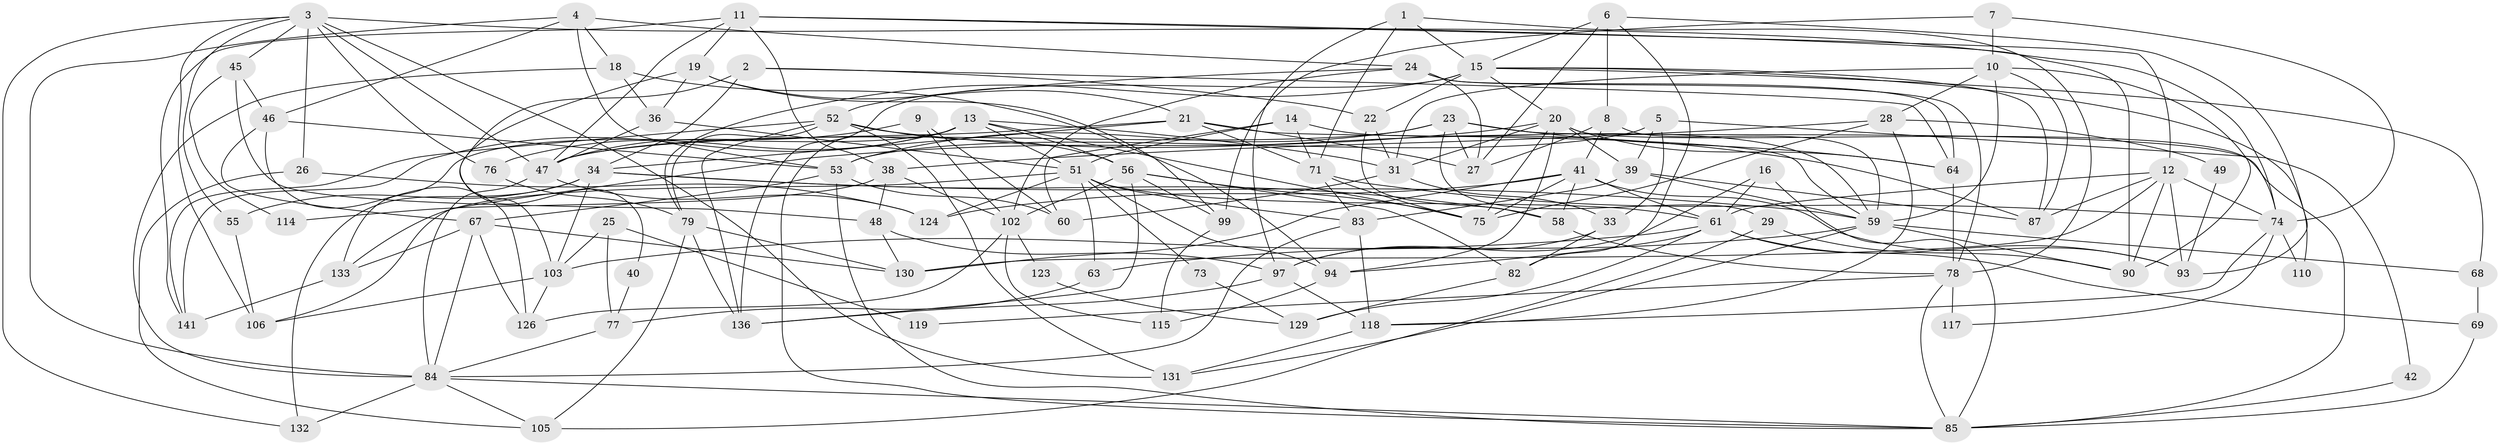 // Generated by graph-tools (version 1.1) at 2025/52/02/27/25 19:52:07]
// undirected, 94 vertices, 231 edges
graph export_dot {
graph [start="1"]
  node [color=gray90,style=filled];
  1 [super="+121"];
  2 [super="+32"];
  3 [super="+35"];
  4 [super="+91"];
  5;
  6;
  7 [super="+113"];
  8;
  9;
  10 [super="+17"];
  11 [super="+62"];
  12 [super="+43"];
  13 [super="+125"];
  14 [super="+30"];
  15 [super="+37"];
  16;
  18;
  19 [super="+104"];
  20 [super="+96"];
  21 [super="+50"];
  22;
  23 [super="+44"];
  24 [super="+137"];
  25;
  26 [super="+66"];
  27;
  28;
  29;
  31 [super="+81"];
  33;
  34 [super="+108"];
  36;
  38 [super="+70"];
  39 [super="+101"];
  40;
  41 [super="+65"];
  42;
  45;
  46 [super="+54"];
  47 [super="+86"];
  48 [super="+134"];
  49;
  51 [super="+57"];
  52 [super="+135"];
  53 [super="+120"];
  55;
  56 [super="+111"];
  58;
  59 [super="+80"];
  60 [super="+72"];
  61 [super="+112"];
  63;
  64 [super="+100"];
  67 [super="+122"];
  68;
  69;
  71 [super="+88"];
  73;
  74 [super="+107"];
  75 [super="+139"];
  76;
  77;
  78 [super="+89"];
  79 [super="+92"];
  82;
  83 [super="+127"];
  84 [super="+128"];
  85 [super="+98"];
  87 [super="+95"];
  90;
  93;
  94 [super="+116"];
  97 [super="+140"];
  99;
  102 [super="+138"];
  103 [super="+109"];
  105;
  106;
  110;
  114;
  115;
  117;
  118;
  119;
  123;
  124;
  126;
  129;
  130;
  131;
  132;
  133;
  136;
  141;
  1 -- 78;
  1 -- 97;
  1 -- 15;
  1 -- 71;
  2 -- 103;
  2 -- 22;
  2 -- 64;
  2 -- 34;
  3 -- 106;
  3 -- 131;
  3 -- 74;
  3 -- 76;
  3 -- 132;
  3 -- 55;
  3 -- 26;
  3 -- 45;
  3 -- 47;
  4 -- 24;
  4 -- 18;
  4 -- 53;
  4 -- 46;
  4 -- 84;
  5 -- 33;
  5 -- 39;
  5 -- 42;
  5 -- 53;
  6 -- 93;
  6 -- 8;
  6 -- 15;
  6 -- 27;
  6 -- 82;
  7 -- 10;
  7 -- 74;
  7 -- 99;
  8 -- 59;
  8 -- 27;
  8 -- 41;
  9 -- 102;
  9 -- 47;
  9 -- 60;
  10 -- 90;
  10 -- 28;
  10 -- 87;
  10 -- 59;
  10 -- 31;
  11 -- 90;
  11 -- 19;
  11 -- 38;
  11 -- 12;
  11 -- 141;
  11 -- 47;
  12 -- 130;
  12 -- 93;
  12 -- 61;
  12 -- 74;
  12 -- 87;
  12 -- 90;
  13 -- 31;
  13 -- 133;
  13 -- 141;
  13 -- 75;
  13 -- 76;
  13 -- 56;
  13 -- 51;
  13 -- 85;
  14 -- 71;
  14 -- 59;
  14 -- 51;
  14 -- 60;
  15 -- 136;
  15 -- 68;
  15 -- 22;
  15 -- 110;
  15 -- 20;
  15 -- 79;
  15 -- 87;
  16 -- 85;
  16 -- 97;
  16 -- 61;
  18 -- 36;
  18 -- 94;
  18 -- 84;
  19 -- 99;
  19 -- 36;
  19 -- 21;
  19 -- 40;
  20 -- 94;
  20 -- 75;
  20 -- 39;
  20 -- 106;
  20 -- 31;
  20 -- 64;
  20 -- 74;
  21 -- 47 [weight=2];
  21 -- 59;
  21 -- 27;
  21 -- 71;
  21 -- 34;
  22 -- 58;
  22 -- 31;
  23 -- 27;
  23 -- 29;
  23 -- 85;
  23 -- 47;
  23 -- 53;
  23 -- 64;
  24 -- 27;
  24 -- 64;
  24 -- 102;
  24 -- 78;
  24 -- 52;
  25 -- 77;
  25 -- 119;
  25 -- 103;
  26 -- 105;
  26 -- 124;
  28 -- 118;
  28 -- 38;
  28 -- 49;
  28 -- 75;
  29 -- 105;
  29 -- 90;
  31 -- 33;
  31 -- 60;
  33 -- 82;
  33 -- 97;
  34 -- 132;
  34 -- 55;
  34 -- 58;
  34 -- 103;
  34 -- 59;
  36 -- 51;
  36 -- 47;
  38 -- 48 [weight=2];
  38 -- 114;
  38 -- 102;
  39 -- 83;
  39 -- 59;
  39 -- 87;
  40 -- 77;
  41 -- 58;
  41 -- 124;
  41 -- 130;
  41 -- 75 [weight=2];
  41 -- 61;
  41 -- 93;
  42 -- 85;
  45 -- 46;
  45 -- 114;
  45 -- 48;
  46 -- 126;
  46 -- 53;
  46 -- 67;
  47 -- 84 [weight=2];
  47 -- 124;
  48 -- 97;
  48 -- 130;
  49 -- 93;
  51 -- 133;
  51 -- 61;
  51 -- 94;
  51 -- 73;
  51 -- 83;
  51 -- 124;
  51 -- 63;
  52 -- 79;
  52 -- 131;
  52 -- 141;
  52 -- 87;
  52 -- 56;
  52 -- 136;
  53 -- 85;
  53 -- 67;
  53 -- 60;
  55 -- 106;
  56 -- 75;
  56 -- 82;
  56 -- 99;
  56 -- 136;
  56 -- 102;
  58 -- 78;
  59 -- 63;
  59 -- 68;
  59 -- 131;
  59 -- 90;
  61 -- 103;
  61 -- 129;
  61 -- 69;
  61 -- 93;
  61 -- 94;
  63 -- 77;
  64 -- 78;
  67 -- 84;
  67 -- 130;
  67 -- 133;
  67 -- 126;
  68 -- 69;
  69 -- 85;
  71 -- 74;
  71 -- 75;
  71 -- 83;
  73 -- 129;
  74 -- 117;
  74 -- 118;
  74 -- 110;
  76 -- 79;
  77 -- 84;
  78 -- 117;
  78 -- 119;
  78 -- 85;
  79 -- 136;
  79 -- 130;
  79 -- 105;
  82 -- 129;
  83 -- 84;
  83 -- 118;
  84 -- 85;
  84 -- 105;
  84 -- 132;
  94 -- 115;
  97 -- 118;
  97 -- 136;
  99 -- 115;
  102 -- 126;
  102 -- 115;
  102 -- 123;
  103 -- 106;
  103 -- 126;
  118 -- 131;
  123 -- 129;
  133 -- 141;
}
